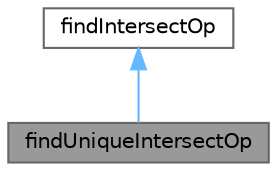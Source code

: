 digraph "findUniqueIntersectOp"
{
 // LATEX_PDF_SIZE
  bgcolor="transparent";
  edge [fontname=Helvetica,fontsize=10,labelfontname=Helvetica,labelfontsize=10];
  node [fontname=Helvetica,fontsize=10,shape=box,height=0.2,width=0.4];
  Node1 [id="Node000001",label="findUniqueIntersectOp",height=0.2,width=0.4,color="gray40", fillcolor="grey60", style="filled", fontcolor="black",tooltip=" "];
  Node2 -> Node1 [id="edge1_Node000001_Node000002",dir="back",color="steelblue1",style="solid",tooltip=" "];
  Node2 [id="Node000002",label="findIntersectOp",height=0.2,width=0.4,color="gray40", fillcolor="white", style="filled",URL="$classFoam_1_1treeDataFace_1_1findIntersectOp.html",tooltip=" "];
}
